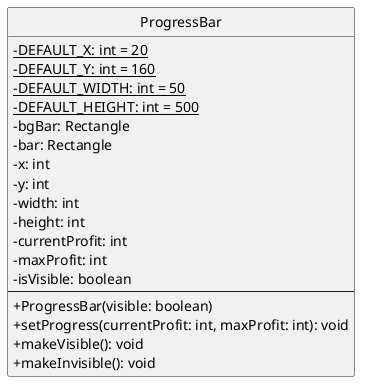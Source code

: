 ' Generated by UML Generator
' Encoded: RP71JiCm38RlUGeVEy6aWGI7IaWRsg2LE20eC4ueJKrhhKrHufR1j7SdhMW7NI-H_VkpVoUPMvQ6go8NTaFwGnfPWCgbjGjcGt756AfIFz8tmanab20eCYf78LeAxasP6hJsMXhO2O3fpWraKdjOhcuMJtVHsze7qWnNS3uRhRzszRFBSU0bN4P11rsCCy4gl0sY0zHISUgsyk415KkTkfqRxKZPjbrDzDL7dvHmrcSPKffndwhA6DJiRlvE1xMGsu52zfainJdw49TbZb8twjGT9tzUpQi7qAG1B7B7UCT-f_3VRU93NLBID1PoWx-sta0ETJqex8MOeqxSx_y0
' URL: http://www.plantuml.com/plantuml/uml/RP71JiCm38RlUGeVEy6aWGI7IaWRsg2LE20eC4ueJKrhhKrHufR1j7SdhMW7NI-H_VkpVoUPMvQ6go8NTaFwGnfPWCgbjGjcGt756AfIFz8tmanab20eCYf78LeAxasP6hJsMXhO2O3fpWraKdjOhcuMJtVHsze7qWnNS3uRhRzszRFBSU0bN4P11rsCCy4gl0sY0zHISUgsyk415KkTkfqRxKZPjbrDzDL7dvHmrcSPKffndwhA6DJiRlvE1xMGsu52zfainJdw49TbZb8twjGT9tzUpQi7qAG1B7B7UCT-f_3VRU93NLBID1PoWx-sta0ETJqex8MOeqxSx_y0
' Generated on: 2025-10-10T23:40:15.752539500

@startuml
skinparam classAttributeIconSize 0
hide circle

class ProgressBar {
  -{static} DEFAULT_X: int = 20
  -{static} DEFAULT_Y: int = 160
  -{static} DEFAULT_WIDTH: int = 50
  -{static} DEFAULT_HEIGHT: int = 500
  -bgBar: Rectangle
  -bar: Rectangle
  -x: int
  -y: int
  -width: int
  -height: int
  -currentProfit: int
  -maxProfit: int
  -isVisible: boolean
  --
  +ProgressBar(visible: boolean)
  +setProgress(currentProfit: int, maxProfit: int): void
  +makeVisible(): void
  +makeInvisible(): void
}

@enduml